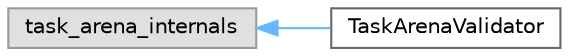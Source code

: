digraph "类继承关系图"
{
 // LATEX_PDF_SIZE
  bgcolor="transparent";
  edge [fontname=Helvetica,fontsize=10,labelfontname=Helvetica,labelfontsize=10];
  node [fontname=Helvetica,fontsize=10,shape=box,height=0.2,width=0.4];
  rankdir="LR";
  Node0 [id="Node000000",label="task_arena_internals",height=0.2,width=0.4,color="grey60", fillcolor="#E0E0E0", style="filled",tooltip=" "];
  Node0 -> Node1 [id="edge6662_Node000000_Node000001",dir="back",color="steelblue1",style="solid",tooltip=" "];
  Node1 [id="Node000001",label="TaskArenaValidator",height=0.2,width=0.4,color="grey40", fillcolor="white", style="filled",URL="$struct_task_arena_validator.html",tooltip=" "];
}
